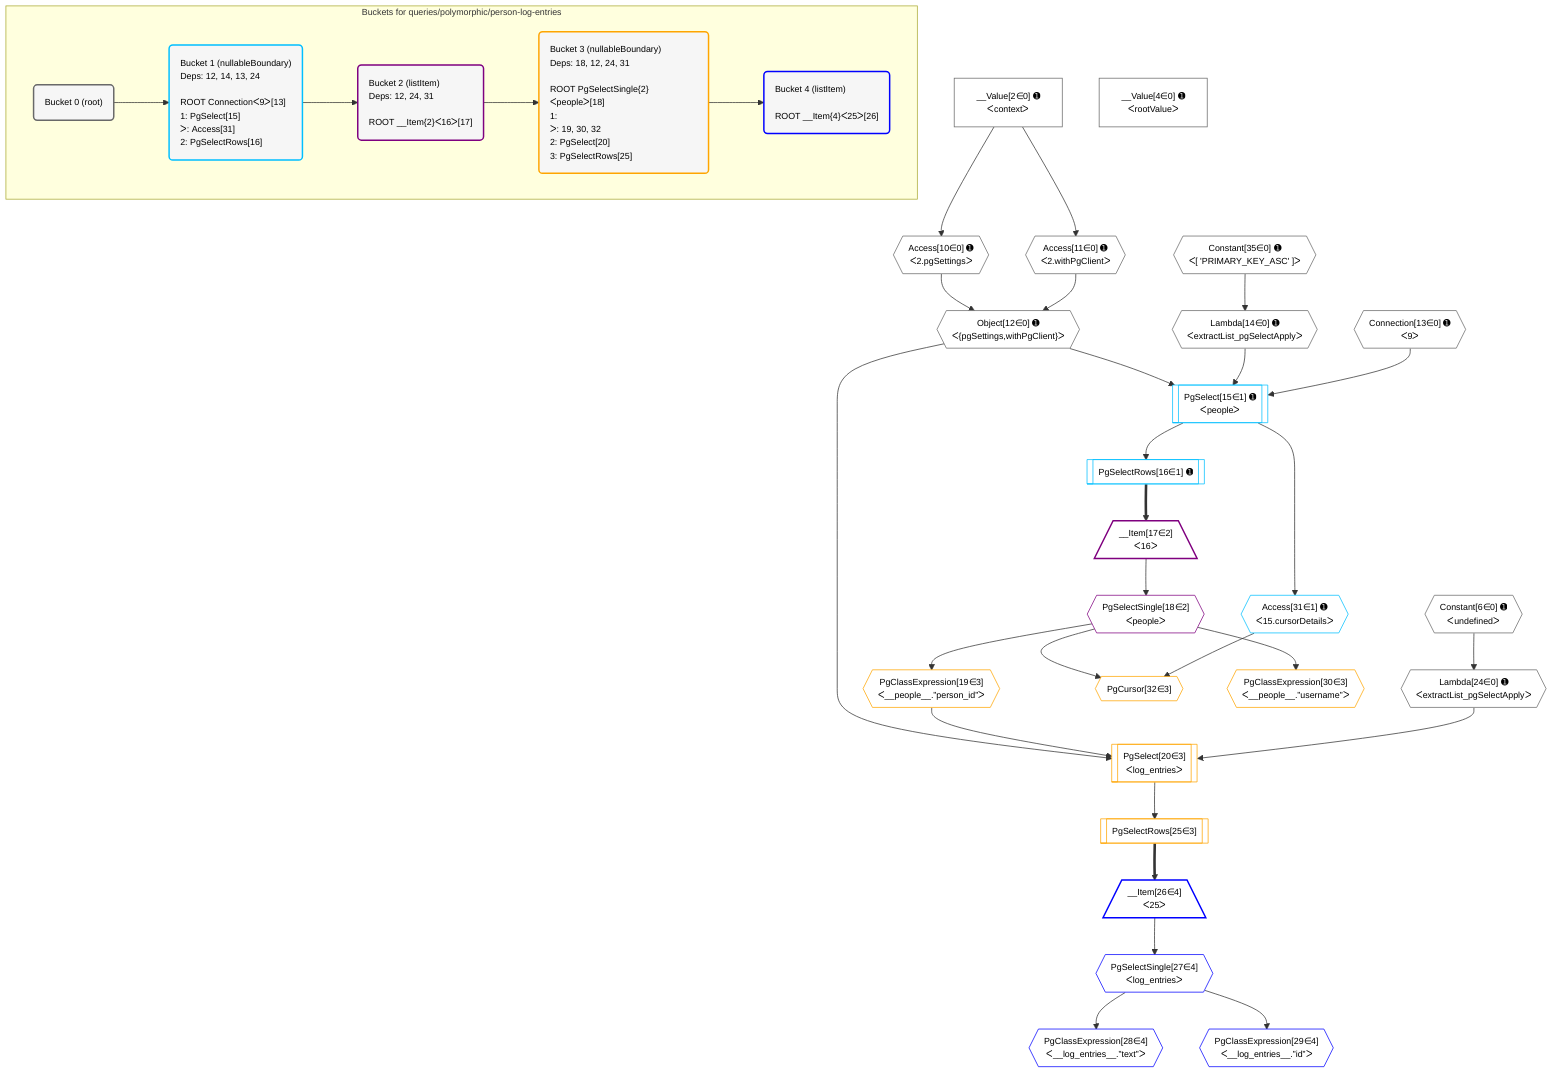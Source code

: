 %%{init: {'themeVariables': { 'fontSize': '12px'}}}%%
graph TD
    classDef path fill:#eee,stroke:#000,color:#000
    classDef plan fill:#fff,stroke-width:1px,color:#000
    classDef itemplan fill:#fff,stroke-width:2px,color:#000
    classDef unbatchedplan fill:#dff,stroke-width:1px,color:#000
    classDef sideeffectplan fill:#fcc,stroke-width:2px,color:#000
    classDef bucket fill:#f6f6f6,color:#000,stroke-width:2px,text-align:left


    %% plan dependencies
    Object12{{"Object[12∈0] ➊<br />ᐸ{pgSettings,withPgClient}ᐳ"}}:::plan
    Access10{{"Access[10∈0] ➊<br />ᐸ2.pgSettingsᐳ"}}:::plan
    Access11{{"Access[11∈0] ➊<br />ᐸ2.withPgClientᐳ"}}:::plan
    Access10 & Access11 --> Object12
    __Value2["__Value[2∈0] ➊<br />ᐸcontextᐳ"]:::plan
    __Value2 --> Access10
    __Value2 --> Access11
    Lambda14{{"Lambda[14∈0] ➊<br />ᐸextractList_pgSelectApplyᐳ"}}:::plan
    Constant35{{"Constant[35∈0] ➊<br />ᐸ[ 'PRIMARY_KEY_ASC' ]ᐳ"}}:::plan
    Constant35 --> Lambda14
    Lambda24{{"Lambda[24∈0] ➊<br />ᐸextractList_pgSelectApplyᐳ"}}:::plan
    Constant6{{"Constant[6∈0] ➊<br />ᐸundefinedᐳ"}}:::plan
    Constant6 --> Lambda24
    __Value4["__Value[4∈0] ➊<br />ᐸrootValueᐳ"]:::plan
    Connection13{{"Connection[13∈0] ➊<br />ᐸ9ᐳ"}}:::plan
    PgSelect15[["PgSelect[15∈1] ➊<br />ᐸpeopleᐳ"]]:::plan
    Object12 & Lambda14 & Connection13 --> PgSelect15
    PgSelectRows16[["PgSelectRows[16∈1] ➊"]]:::plan
    PgSelect15 --> PgSelectRows16
    Access31{{"Access[31∈1] ➊<br />ᐸ15.cursorDetailsᐳ"}}:::plan
    PgSelect15 --> Access31
    __Item17[/"__Item[17∈2]<br />ᐸ16ᐳ"\]:::itemplan
    PgSelectRows16 ==> __Item17
    PgSelectSingle18{{"PgSelectSingle[18∈2]<br />ᐸpeopleᐳ"}}:::plan
    __Item17 --> PgSelectSingle18
    PgSelect20[["PgSelect[20∈3]<br />ᐸlog_entriesᐳ"]]:::plan
    PgClassExpression19{{"PgClassExpression[19∈3]<br />ᐸ__people__.”person_id”ᐳ"}}:::plan
    Object12 & PgClassExpression19 & Lambda24 --> PgSelect20
    PgCursor32{{"PgCursor[32∈3]"}}:::plan
    PgSelectSingle18 & Access31 --> PgCursor32
    PgSelectSingle18 --> PgClassExpression19
    PgSelectRows25[["PgSelectRows[25∈3]"]]:::plan
    PgSelect20 --> PgSelectRows25
    PgClassExpression30{{"PgClassExpression[30∈3]<br />ᐸ__people__.”username”ᐳ"}}:::plan
    PgSelectSingle18 --> PgClassExpression30
    __Item26[/"__Item[26∈4]<br />ᐸ25ᐳ"\]:::itemplan
    PgSelectRows25 ==> __Item26
    PgSelectSingle27{{"PgSelectSingle[27∈4]<br />ᐸlog_entriesᐳ"}}:::plan
    __Item26 --> PgSelectSingle27
    PgClassExpression28{{"PgClassExpression[28∈4]<br />ᐸ__log_entries__.”text”ᐳ"}}:::plan
    PgSelectSingle27 --> PgClassExpression28
    PgClassExpression29{{"PgClassExpression[29∈4]<br />ᐸ__log_entries__.”id”ᐳ"}}:::plan
    PgSelectSingle27 --> PgClassExpression29

    %% define steps

    subgraph "Buckets for queries/polymorphic/person-log-entries"
    Bucket0("Bucket 0 (root)"):::bucket
    classDef bucket0 stroke:#696969
    class Bucket0,__Value2,__Value4,Constant6,Access10,Access11,Object12,Connection13,Lambda14,Lambda24,Constant35 bucket0
    Bucket1("Bucket 1 (nullableBoundary)<br />Deps: 12, 14, 13, 24<br /><br />ROOT Connectionᐸ9ᐳ[13]<br />1: PgSelect[15]<br />ᐳ: Access[31]<br />2: PgSelectRows[16]"):::bucket
    classDef bucket1 stroke:#00bfff
    class Bucket1,PgSelect15,PgSelectRows16,Access31 bucket1
    Bucket2("Bucket 2 (listItem)<br />Deps: 12, 24, 31<br /><br />ROOT __Item{2}ᐸ16ᐳ[17]"):::bucket
    classDef bucket2 stroke:#7f007f
    class Bucket2,__Item17,PgSelectSingle18 bucket2
    Bucket3("Bucket 3 (nullableBoundary)<br />Deps: 18, 12, 24, 31<br /><br />ROOT PgSelectSingle{2}ᐸpeopleᐳ[18]<br />1: <br />ᐳ: 19, 30, 32<br />2: PgSelect[20]<br />3: PgSelectRows[25]"):::bucket
    classDef bucket3 stroke:#ffa500
    class Bucket3,PgClassExpression19,PgSelect20,PgSelectRows25,PgClassExpression30,PgCursor32 bucket3
    Bucket4("Bucket 4 (listItem)<br /><br />ROOT __Item{4}ᐸ25ᐳ[26]"):::bucket
    classDef bucket4 stroke:#0000ff
    class Bucket4,__Item26,PgSelectSingle27,PgClassExpression28,PgClassExpression29 bucket4
    Bucket0 --> Bucket1
    Bucket1 --> Bucket2
    Bucket2 --> Bucket3
    Bucket3 --> Bucket4
    end